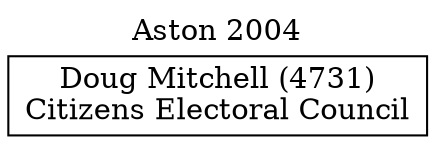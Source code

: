 // House preference flow
digraph "Doug Mitchell (4731)_Aston_2004" {
	graph [label="Aston 2004" labelloc=t mclimit=10]
	node [shape=box]
	"Doug Mitchell (4731)" [label="Doug Mitchell (4731)
Citizens Electoral Council"]
}
